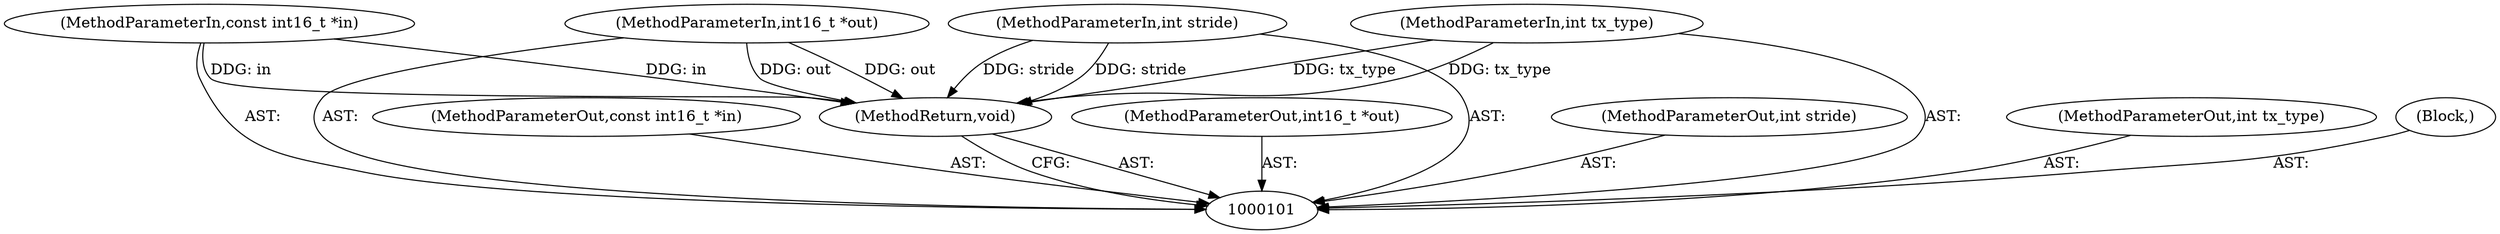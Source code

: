 digraph "0_Android_5a9753fca56f0eeb9f61e342b2fccffc364f9426_54" {
"1000107" [label="(MethodReturn,void)"];
"1000102" [label="(MethodParameterIn,const int16_t *in)"];
"1000113" [label="(MethodParameterOut,const int16_t *in)"];
"1000103" [label="(MethodParameterIn,int16_t *out)"];
"1000114" [label="(MethodParameterOut,int16_t *out)"];
"1000104" [label="(MethodParameterIn,int stride)"];
"1000115" [label="(MethodParameterOut,int stride)"];
"1000105" [label="(MethodParameterIn,int tx_type)"];
"1000116" [label="(MethodParameterOut,int tx_type)"];
"1000106" [label="(Block,)"];
"1000107" -> "1000101"  [label="AST: "];
"1000107" -> "1000101"  [label="CFG: "];
"1000105" -> "1000107"  [label="DDG: tx_type"];
"1000104" -> "1000107"  [label="DDG: stride"];
"1000103" -> "1000107"  [label="DDG: out"];
"1000102" -> "1000107"  [label="DDG: in"];
"1000102" -> "1000101"  [label="AST: "];
"1000102" -> "1000107"  [label="DDG: in"];
"1000113" -> "1000101"  [label="AST: "];
"1000103" -> "1000101"  [label="AST: "];
"1000103" -> "1000107"  [label="DDG: out"];
"1000114" -> "1000101"  [label="AST: "];
"1000104" -> "1000101"  [label="AST: "];
"1000104" -> "1000107"  [label="DDG: stride"];
"1000115" -> "1000101"  [label="AST: "];
"1000105" -> "1000101"  [label="AST: "];
"1000105" -> "1000107"  [label="DDG: tx_type"];
"1000116" -> "1000101"  [label="AST: "];
"1000106" -> "1000101"  [label="AST: "];
}
